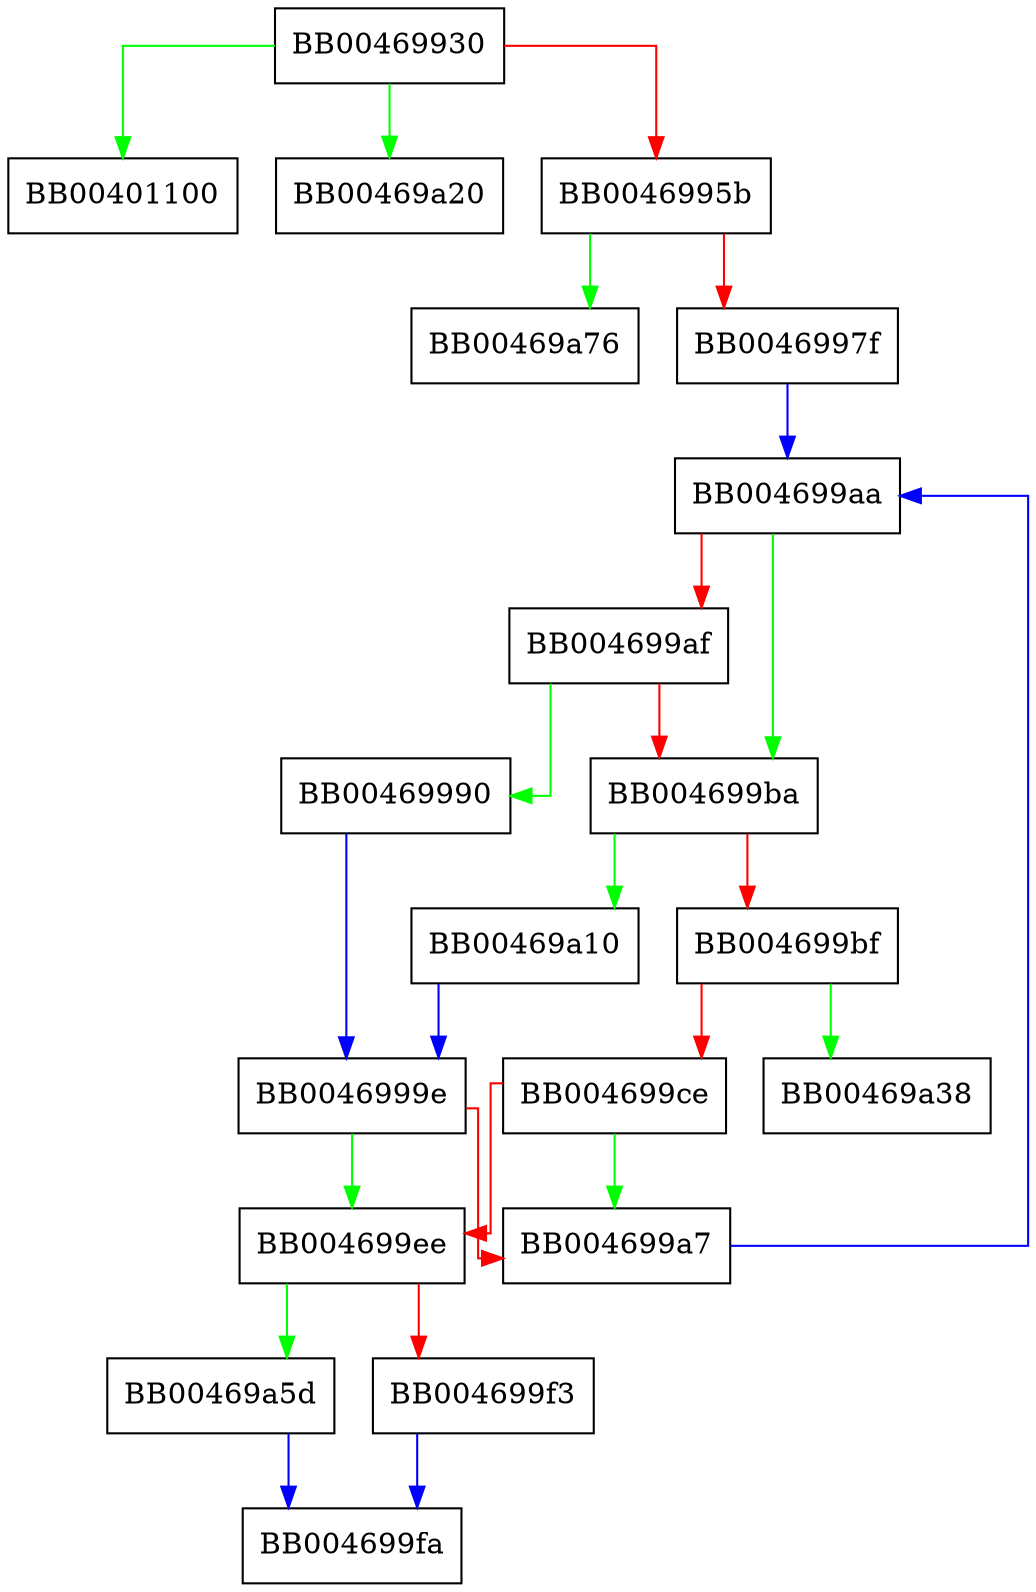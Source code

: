 digraph next_protos_parse {
  node [shape="box"];
  graph [splines=ortho];
  BB00469930 -> BB00401100 [color="green"];
  BB00469930 -> BB00469a20 [color="green"];
  BB00469930 -> BB0046995b [color="red"];
  BB0046995b -> BB00469a76 [color="green"];
  BB0046995b -> BB0046997f [color="red"];
  BB0046997f -> BB004699aa [color="blue"];
  BB00469990 -> BB0046999e [color="blue"];
  BB0046999e -> BB004699ee [color="green"];
  BB0046999e -> BB004699a7 [color="red"];
  BB004699a7 -> BB004699aa [color="blue"];
  BB004699aa -> BB004699ba [color="green"];
  BB004699aa -> BB004699af [color="red"];
  BB004699af -> BB00469990 [color="green"];
  BB004699af -> BB004699ba [color="red"];
  BB004699ba -> BB00469a10 [color="green"];
  BB004699ba -> BB004699bf [color="red"];
  BB004699bf -> BB00469a38 [color="green"];
  BB004699bf -> BB004699ce [color="red"];
  BB004699ce -> BB004699a7 [color="green"];
  BB004699ce -> BB004699ee [color="red"];
  BB004699ee -> BB00469a5d [color="green"];
  BB004699ee -> BB004699f3 [color="red"];
  BB004699f3 -> BB004699fa [color="blue"];
  BB00469a10 -> BB0046999e [color="blue"];
  BB00469a5d -> BB004699fa [color="blue"];
}